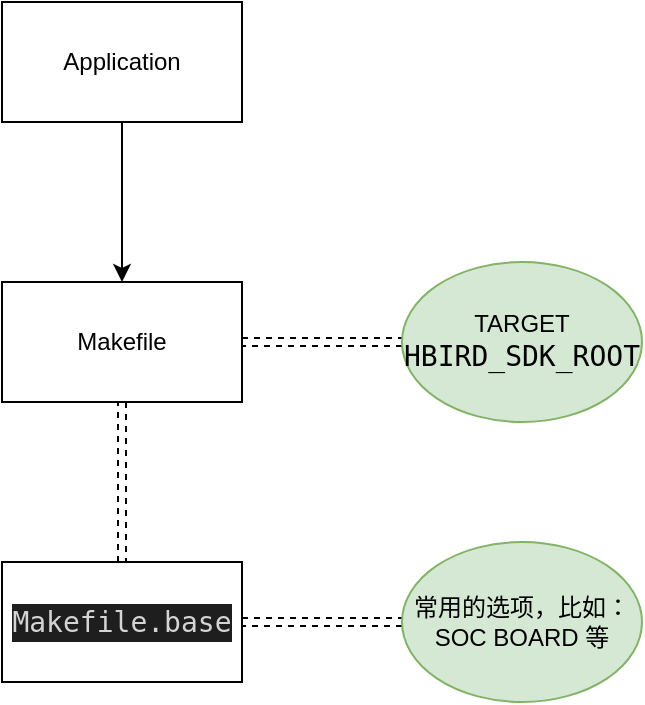 <mxfile version="14.4.9" type="github">
  <diagram name="Page-1" id="822b0af5-4adb-64df-f703-e8dfc1f81529">
    <mxGraphModel dx="1059" dy="1087" grid="1" gridSize="10" guides="1" tooltips="1" connect="1" arrows="1" fold="1" page="1" pageScale="1" pageWidth="1100" pageHeight="850" background="#ffffff" math="0" shadow="0">
      <root>
        <mxCell id="0" />
        <mxCell id="1" parent="0" />
        <mxCell id="-n9zrWbUoktMPhDp2gM0-3" value="" style="edgeStyle=elbowEdgeStyle;rounded=0;orthogonalLoop=1;jettySize=auto;elbow=vertical;html=1;" edge="1" parent="1" source="-n9zrWbUoktMPhDp2gM0-1" target="-n9zrWbUoktMPhDp2gM0-2">
          <mxGeometry relative="1" as="geometry" />
        </mxCell>
        <mxCell id="-n9zrWbUoktMPhDp2gM0-1" value="Application" style="rounded=0;whiteSpace=wrap;html=1;" vertex="1" parent="1">
          <mxGeometry x="460" y="210" width="120" height="60" as="geometry" />
        </mxCell>
        <mxCell id="-n9zrWbUoktMPhDp2gM0-5" value="" style="orthogonalLoop=1;jettySize=auto;elbow=vertical;html=1;shape=link;dashed=1;" edge="1" parent="1" source="-n9zrWbUoktMPhDp2gM0-2" target="-n9zrWbUoktMPhDp2gM0-4">
          <mxGeometry relative="1" as="geometry" />
        </mxCell>
        <mxCell id="-n9zrWbUoktMPhDp2gM0-7" value="" style="edgeStyle=none;shape=link;orthogonalLoop=1;jettySize=auto;html=1;dashed=1;" edge="1" parent="1" source="-n9zrWbUoktMPhDp2gM0-2" target="-n9zrWbUoktMPhDp2gM0-6">
          <mxGeometry relative="1" as="geometry" />
        </mxCell>
        <mxCell id="-n9zrWbUoktMPhDp2gM0-2" value="Makefile" style="rounded=0;whiteSpace=wrap;html=1;" vertex="1" parent="1">
          <mxGeometry x="460" y="350" width="120" height="60" as="geometry" />
        </mxCell>
        <mxCell id="-n9zrWbUoktMPhDp2gM0-4" value="TARGET&lt;br&gt;&lt;div style=&quot;font-family: &amp;#34;droid sans mono&amp;#34; , monospace , monospace , &amp;#34;droid sans fallback&amp;#34; ; font-size: 14px ; line-height: 19px&quot;&gt;HBIRD_SDK_ROOT&lt;/div&gt;" style="ellipse;whiteSpace=wrap;html=1;rounded=0;fillColor=#d5e8d4;strokeColor=#82b366;" vertex="1" parent="1">
          <mxGeometry x="660" y="340" width="120" height="80" as="geometry" />
        </mxCell>
        <mxCell id="-n9zrWbUoktMPhDp2gM0-9" value="" style="edgeStyle=none;shape=link;orthogonalLoop=1;jettySize=auto;html=1;dashed=1;" edge="1" parent="1" source="-n9zrWbUoktMPhDp2gM0-6" target="-n9zrWbUoktMPhDp2gM0-8">
          <mxGeometry relative="1" as="geometry" />
        </mxCell>
        <mxCell id="-n9zrWbUoktMPhDp2gM0-6" value="&lt;div style=&quot;color: rgb(212 , 212 , 212) ; background-color: rgb(30 , 30 , 30) ; font-family: &amp;#34;droid sans mono&amp;#34; , monospace , monospace , &amp;#34;droid sans fallback&amp;#34; ; font-size: 14px ; line-height: 19px&quot;&gt;Makefile.base&lt;/div&gt;" style="rounded=0;whiteSpace=wrap;html=1;" vertex="1" parent="1">
          <mxGeometry x="460" y="490" width="120" height="60" as="geometry" />
        </mxCell>
        <mxCell id="-n9zrWbUoktMPhDp2gM0-8" value="常用的选项，比如：&lt;br&gt;SOC BOARD 等" style="ellipse;whiteSpace=wrap;html=1;rounded=0;fillColor=#d5e8d4;strokeColor=#82b366;" vertex="1" parent="1">
          <mxGeometry x="660" y="480" width="120" height="80" as="geometry" />
        </mxCell>
      </root>
    </mxGraphModel>
  </diagram>
</mxfile>
